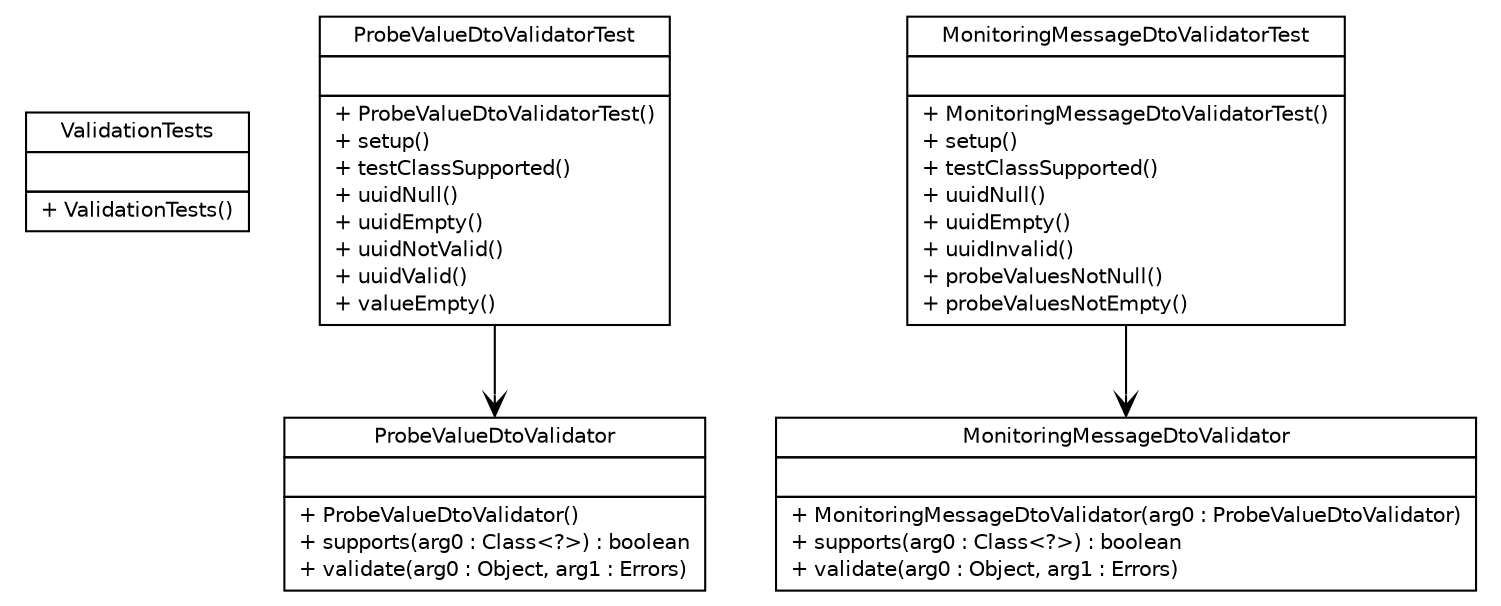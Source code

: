 #!/usr/local/bin/dot
#
# Class diagram 
# Generated by UMLGraph version 5.1 (http://www.umlgraph.org/)
#

digraph G {
	edge [fontname="Helvetica",fontsize=10,labelfontname="Helvetica",labelfontsize=10];
	node [fontname="Helvetica",fontsize=10,shape=plaintext];
	nodesep=0.25;
	ranksep=0.5;
	// net.sereneproject.collector.validation.ValidationTests
	c64 [label=<<table title="net.sereneproject.collector.validation.ValidationTests" border="0" cellborder="1" cellspacing="0" cellpadding="2" port="p" href="./ValidationTests.html">
		<tr><td><table border="0" cellspacing="0" cellpadding="1">
<tr><td align="center" balign="center"> ValidationTests </td></tr>
		</table></td></tr>
		<tr><td><table border="0" cellspacing="0" cellpadding="1">
<tr><td align="left" balign="left">  </td></tr>
		</table></td></tr>
		<tr><td><table border="0" cellspacing="0" cellpadding="1">
<tr><td align="left" balign="left"> + ValidationTests() </td></tr>
		</table></td></tr>
		</table>>, fontname="Helvetica", fontcolor="black", fontsize=10.0];
	// net.sereneproject.collector.validation.ProbeValueDtoValidatorTest
	c65 [label=<<table title="net.sereneproject.collector.validation.ProbeValueDtoValidatorTest" border="0" cellborder="1" cellspacing="0" cellpadding="2" port="p" href="./ProbeValueDtoValidatorTest.html">
		<tr><td><table border="0" cellspacing="0" cellpadding="1">
<tr><td align="center" balign="center"> ProbeValueDtoValidatorTest </td></tr>
		</table></td></tr>
		<tr><td><table border="0" cellspacing="0" cellpadding="1">
<tr><td align="left" balign="left">  </td></tr>
		</table></td></tr>
		<tr><td><table border="0" cellspacing="0" cellpadding="1">
<tr><td align="left" balign="left"> + ProbeValueDtoValidatorTest() </td></tr>
<tr><td align="left" balign="left"> + setup() </td></tr>
<tr><td align="left" balign="left"> + testClassSupported() </td></tr>
<tr><td align="left" balign="left"> + uuidNull() </td></tr>
<tr><td align="left" balign="left"> + uuidEmpty() </td></tr>
<tr><td align="left" balign="left"> + uuidNotValid() </td></tr>
<tr><td align="left" balign="left"> + uuidValid() </td></tr>
<tr><td align="left" balign="left"> + valueEmpty() </td></tr>
		</table></td></tr>
		</table>>, fontname="Helvetica", fontcolor="black", fontsize=10.0];
	// net.sereneproject.collector.validation.MonitoringMessageDtoValidatorTest
	c66 [label=<<table title="net.sereneproject.collector.validation.MonitoringMessageDtoValidatorTest" border="0" cellborder="1" cellspacing="0" cellpadding="2" port="p" href="./MonitoringMessageDtoValidatorTest.html">
		<tr><td><table border="0" cellspacing="0" cellpadding="1">
<tr><td align="center" balign="center"> MonitoringMessageDtoValidatorTest </td></tr>
		</table></td></tr>
		<tr><td><table border="0" cellspacing="0" cellpadding="1">
<tr><td align="left" balign="left">  </td></tr>
		</table></td></tr>
		<tr><td><table border="0" cellspacing="0" cellpadding="1">
<tr><td align="left" balign="left"> + MonitoringMessageDtoValidatorTest() </td></tr>
<tr><td align="left" balign="left"> + setup() </td></tr>
<tr><td align="left" balign="left"> + testClassSupported() </td></tr>
<tr><td align="left" balign="left"> + uuidNull() </td></tr>
<tr><td align="left" balign="left"> + uuidEmpty() </td></tr>
<tr><td align="left" balign="left"> + uuidInvalid() </td></tr>
<tr><td align="left" balign="left"> + probeValuesNotNull() </td></tr>
<tr><td align="left" balign="left"> + probeValuesNotEmpty() </td></tr>
		</table></td></tr>
		</table>>, fontname="Helvetica", fontcolor="black", fontsize=10.0];
	// net.sereneproject.collector.validation.ProbeValueDtoValidatorTest NAVASSOC net.sereneproject.collector.validation.ProbeValueDtoValidator
	c65:p -> c70:p [taillabel="", label="", headlabel="", fontname="Helvetica", fontcolor="black", fontsize=10.0, color="black", arrowhead=open];
	// net.sereneproject.collector.validation.MonitoringMessageDtoValidatorTest NAVASSOC net.sereneproject.collector.validation.MonitoringMessageDtoValidator
	c66:p -> c71:p [taillabel="", label="", headlabel="", fontname="Helvetica", fontcolor="black", fontsize=10.0, color="black", arrowhead=open];
	// net.sereneproject.collector.validation.ProbeValueDtoValidator
	c70 [label=<<table title="net.sereneproject.collector.validation.ProbeValueDtoValidator" border="0" cellborder="1" cellspacing="0" cellpadding="2" port="p" href="http://java.sun.com/j2se/1.4.2/docs/api/net/sereneproject/collector/validation/ProbeValueDtoValidator.html">
		<tr><td><table border="0" cellspacing="0" cellpadding="1">
<tr><td align="center" balign="center"> ProbeValueDtoValidator </td></tr>
		</table></td></tr>
		<tr><td><table border="0" cellspacing="0" cellpadding="1">
<tr><td align="left" balign="left">  </td></tr>
		</table></td></tr>
		<tr><td><table border="0" cellspacing="0" cellpadding="1">
<tr><td align="left" balign="left"> + ProbeValueDtoValidator() </td></tr>
<tr><td align="left" balign="left"> + supports(arg0 : Class&lt;?&gt;) : boolean </td></tr>
<tr><td align="left" balign="left"> + validate(arg0 : Object, arg1 : Errors) </td></tr>
		</table></td></tr>
		</table>>, fontname="Helvetica", fontcolor="black", fontsize=10.0];
	// net.sereneproject.collector.validation.MonitoringMessageDtoValidator
	c71 [label=<<table title="net.sereneproject.collector.validation.MonitoringMessageDtoValidator" border="0" cellborder="1" cellspacing="0" cellpadding="2" port="p" href="http://java.sun.com/j2se/1.4.2/docs/api/net/sereneproject/collector/validation/MonitoringMessageDtoValidator.html">
		<tr><td><table border="0" cellspacing="0" cellpadding="1">
<tr><td align="center" balign="center"> MonitoringMessageDtoValidator </td></tr>
		</table></td></tr>
		<tr><td><table border="0" cellspacing="0" cellpadding="1">
<tr><td align="left" balign="left">  </td></tr>
		</table></td></tr>
		<tr><td><table border="0" cellspacing="0" cellpadding="1">
<tr><td align="left" balign="left"> + MonitoringMessageDtoValidator(arg0 : ProbeValueDtoValidator) </td></tr>
<tr><td align="left" balign="left"> + supports(arg0 : Class&lt;?&gt;) : boolean </td></tr>
<tr><td align="left" balign="left"> + validate(arg0 : Object, arg1 : Errors) </td></tr>
		</table></td></tr>
		</table>>, fontname="Helvetica", fontcolor="black", fontsize=10.0];
}

